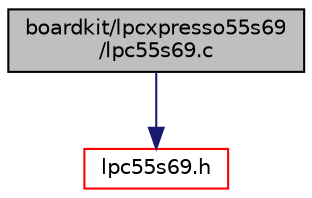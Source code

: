 digraph "boardkit/lpcxpresso55s69/lpc55s69.c"
{
  edge [fontname="Helvetica",fontsize="10",labelfontname="Helvetica",labelfontsize="10"];
  node [fontname="Helvetica",fontsize="10",shape=record];
  Node0 [label="boardkit/lpcxpresso55s69\l/lpc55s69.c",height=0.2,width=0.4,color="black", fillcolor="grey75", style="filled", fontcolor="black"];
  Node0 -> Node1 [color="midnightblue",fontsize="10",style="solid",fontname="Helvetica"];
  Node1 [label="lpc55s69.h",height=0.2,width=0.4,color="red", fillcolor="white", style="filled",URL="$lpc55s69_8h.html",tooltip="The lpc55s69.h file defines GPIO pin mappings for LPCXpresso55S69 board. "];
}
